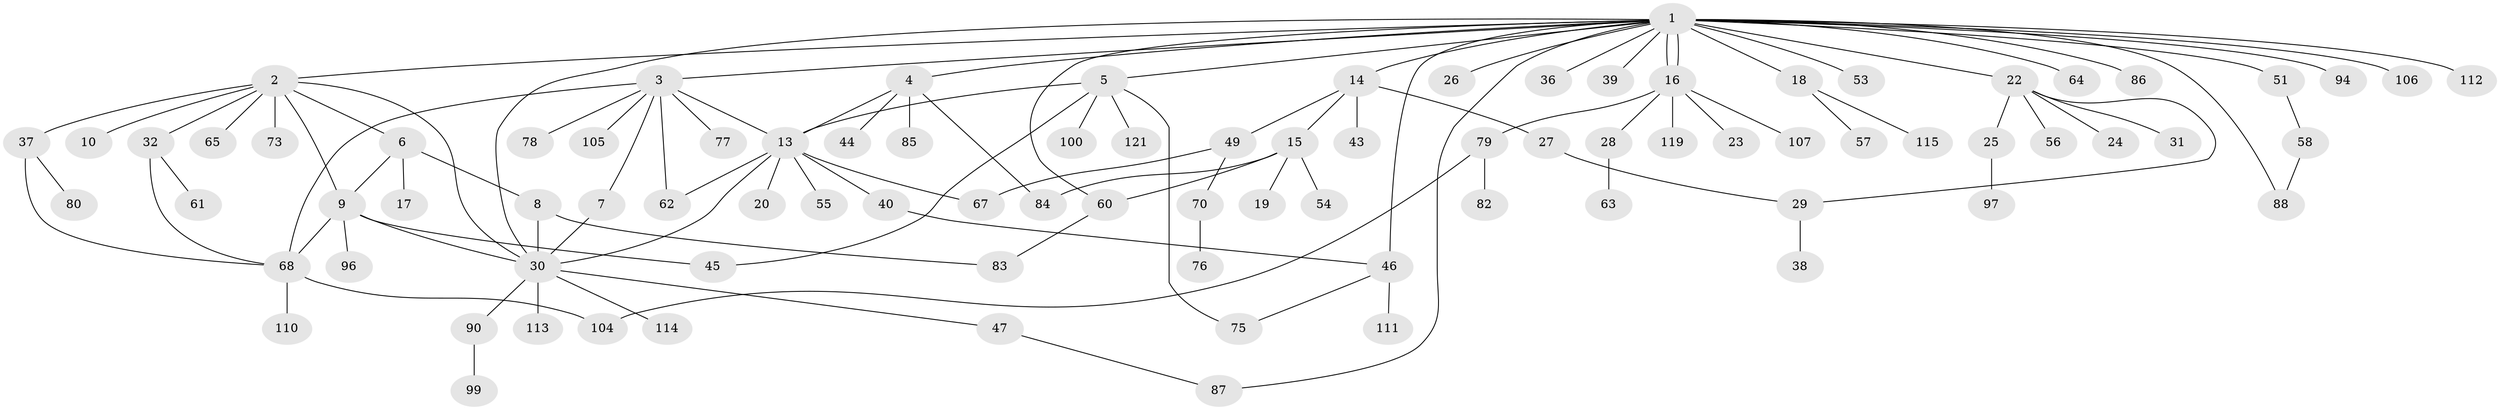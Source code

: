 // original degree distribution, {26: 0.008264462809917356, 10: 0.024793388429752067, 7: 0.024793388429752067, 4: 0.04132231404958678, 5: 0.01652892561983471, 2: 0.2396694214876033, 3: 0.12396694214876033, 1: 0.49586776859504134, 6: 0.01652892561983471, 8: 0.008264462809917356}
// Generated by graph-tools (version 1.1) at 2025/11/02/27/25 16:11:09]
// undirected, 88 vertices, 111 edges
graph export_dot {
graph [start="1"]
  node [color=gray90,style=filled];
  1 [super="+116"];
  2 [super="+11"];
  3 [super="+71"];
  4 [super="+35"];
  5 [super="+89"];
  6 [super="+93"];
  7 [super="+33"];
  8 [super="+12"];
  9 [super="+66"];
  10;
  13 [super="+48"];
  14 [super="+21"];
  15 [super="+117"];
  16 [super="+41"];
  17;
  18 [super="+69"];
  19;
  20 [super="+91"];
  22 [super="+50"];
  23;
  24 [super="+98"];
  25;
  26;
  27 [super="+101"];
  28 [super="+102"];
  29;
  30 [super="+59"];
  31;
  32 [super="+34"];
  36 [super="+74"];
  37 [super="+42"];
  38;
  39;
  40;
  43;
  44 [super="+72"];
  45;
  46 [super="+109"];
  47 [super="+120"];
  49 [super="+118"];
  51 [super="+52"];
  53;
  54;
  55;
  56;
  57;
  58 [super="+92"];
  60 [super="+108"];
  61;
  62;
  63;
  64;
  65;
  67;
  68 [super="+81"];
  70;
  73;
  75 [super="+95"];
  76;
  77;
  78;
  79 [super="+103"];
  80;
  82;
  83;
  84;
  85;
  86;
  87;
  88;
  90;
  94;
  96;
  97;
  99;
  100;
  104;
  105;
  106;
  107;
  110;
  111;
  112;
  113;
  114;
  115;
  119;
  121;
  1 -- 2;
  1 -- 3;
  1 -- 4;
  1 -- 5;
  1 -- 14;
  1 -- 16 [weight=2];
  1 -- 16;
  1 -- 18;
  1 -- 22;
  1 -- 26;
  1 -- 30;
  1 -- 36;
  1 -- 39;
  1 -- 46;
  1 -- 51;
  1 -- 53;
  1 -- 60;
  1 -- 64;
  1 -- 86;
  1 -- 87;
  1 -- 88;
  1 -- 94;
  1 -- 106;
  1 -- 112;
  2 -- 6;
  2 -- 9;
  2 -- 10;
  2 -- 30;
  2 -- 32;
  2 -- 37;
  2 -- 65;
  2 -- 73;
  3 -- 7;
  3 -- 13;
  3 -- 62;
  3 -- 77;
  3 -- 105;
  3 -- 68;
  3 -- 78;
  4 -- 13;
  4 -- 44;
  4 -- 85;
  4 -- 84;
  5 -- 13;
  5 -- 45;
  5 -- 75;
  5 -- 100;
  5 -- 121;
  6 -- 8;
  6 -- 17;
  6 -- 9;
  7 -- 30;
  8 -- 30;
  8 -- 83;
  9 -- 68;
  9 -- 30;
  9 -- 96;
  9 -- 45;
  13 -- 20;
  13 -- 30;
  13 -- 40;
  13 -- 55;
  13 -- 62;
  13 -- 67;
  14 -- 15;
  14 -- 27;
  14 -- 43;
  14 -- 49;
  15 -- 19;
  15 -- 54;
  15 -- 60;
  15 -- 84;
  16 -- 23;
  16 -- 28;
  16 -- 79;
  16 -- 107;
  16 -- 119;
  18 -- 57;
  18 -- 115;
  22 -- 24;
  22 -- 25;
  22 -- 29;
  22 -- 31;
  22 -- 56;
  25 -- 97;
  27 -- 29;
  28 -- 63;
  29 -- 38;
  30 -- 47;
  30 -- 90;
  30 -- 113;
  30 -- 114;
  32 -- 68;
  32 -- 61;
  37 -- 80;
  37 -- 68;
  40 -- 46;
  46 -- 111;
  46 -- 75;
  47 -- 87;
  49 -- 70;
  49 -- 67;
  51 -- 58;
  58 -- 88;
  60 -- 83;
  68 -- 110;
  68 -- 104;
  70 -- 76;
  79 -- 82;
  79 -- 104;
  90 -- 99;
}

